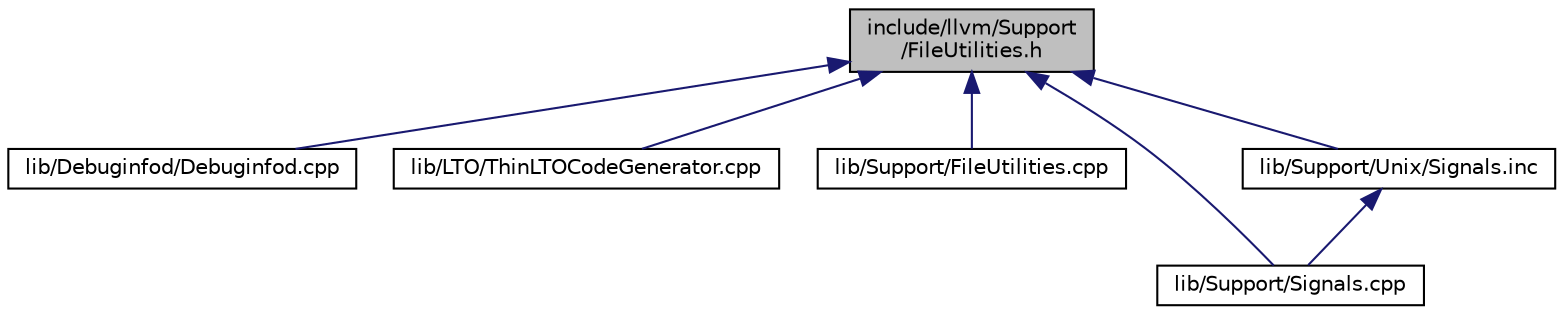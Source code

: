 digraph "include/llvm/Support/FileUtilities.h"
{
 // LATEX_PDF_SIZE
  bgcolor="transparent";
  edge [fontname="Helvetica",fontsize="10",labelfontname="Helvetica",labelfontsize="10"];
  node [fontname="Helvetica",fontsize="10",shape=record];
  Node1 [label="include/llvm/Support\l/FileUtilities.h",height=0.2,width=0.4,color="black", fillcolor="grey75", style="filled", fontcolor="black",tooltip=" "];
  Node1 -> Node2 [dir="back",color="midnightblue",fontsize="10",style="solid",fontname="Helvetica"];
  Node2 [label="lib/Debuginfod/Debuginfod.cpp",height=0.2,width=0.4,color="black",URL="$Debuginfod_8cpp.html",tooltip=" "];
  Node1 -> Node3 [dir="back",color="midnightblue",fontsize="10",style="solid",fontname="Helvetica"];
  Node3 [label="lib/LTO/ThinLTOCodeGenerator.cpp",height=0.2,width=0.4,color="black",URL="$ThinLTOCodeGenerator_8cpp.html",tooltip=" "];
  Node1 -> Node4 [dir="back",color="midnightblue",fontsize="10",style="solid",fontname="Helvetica"];
  Node4 [label="lib/Support/FileUtilities.cpp",height=0.2,width=0.4,color="black",URL="$FileUtilities_8cpp.html",tooltip=" "];
  Node1 -> Node5 [dir="back",color="midnightblue",fontsize="10",style="solid",fontname="Helvetica"];
  Node5 [label="lib/Support/Signals.cpp",height=0.2,width=0.4,color="black",URL="$Signals_8cpp.html",tooltip=" "];
  Node1 -> Node6 [dir="back",color="midnightblue",fontsize="10",style="solid",fontname="Helvetica"];
  Node6 [label="lib/Support/Unix/Signals.inc",height=0.2,width=0.4,color="black",URL="$Unix_2Signals_8inc.html",tooltip=" "];
  Node6 -> Node5 [dir="back",color="midnightblue",fontsize="10",style="solid",fontname="Helvetica"];
}

